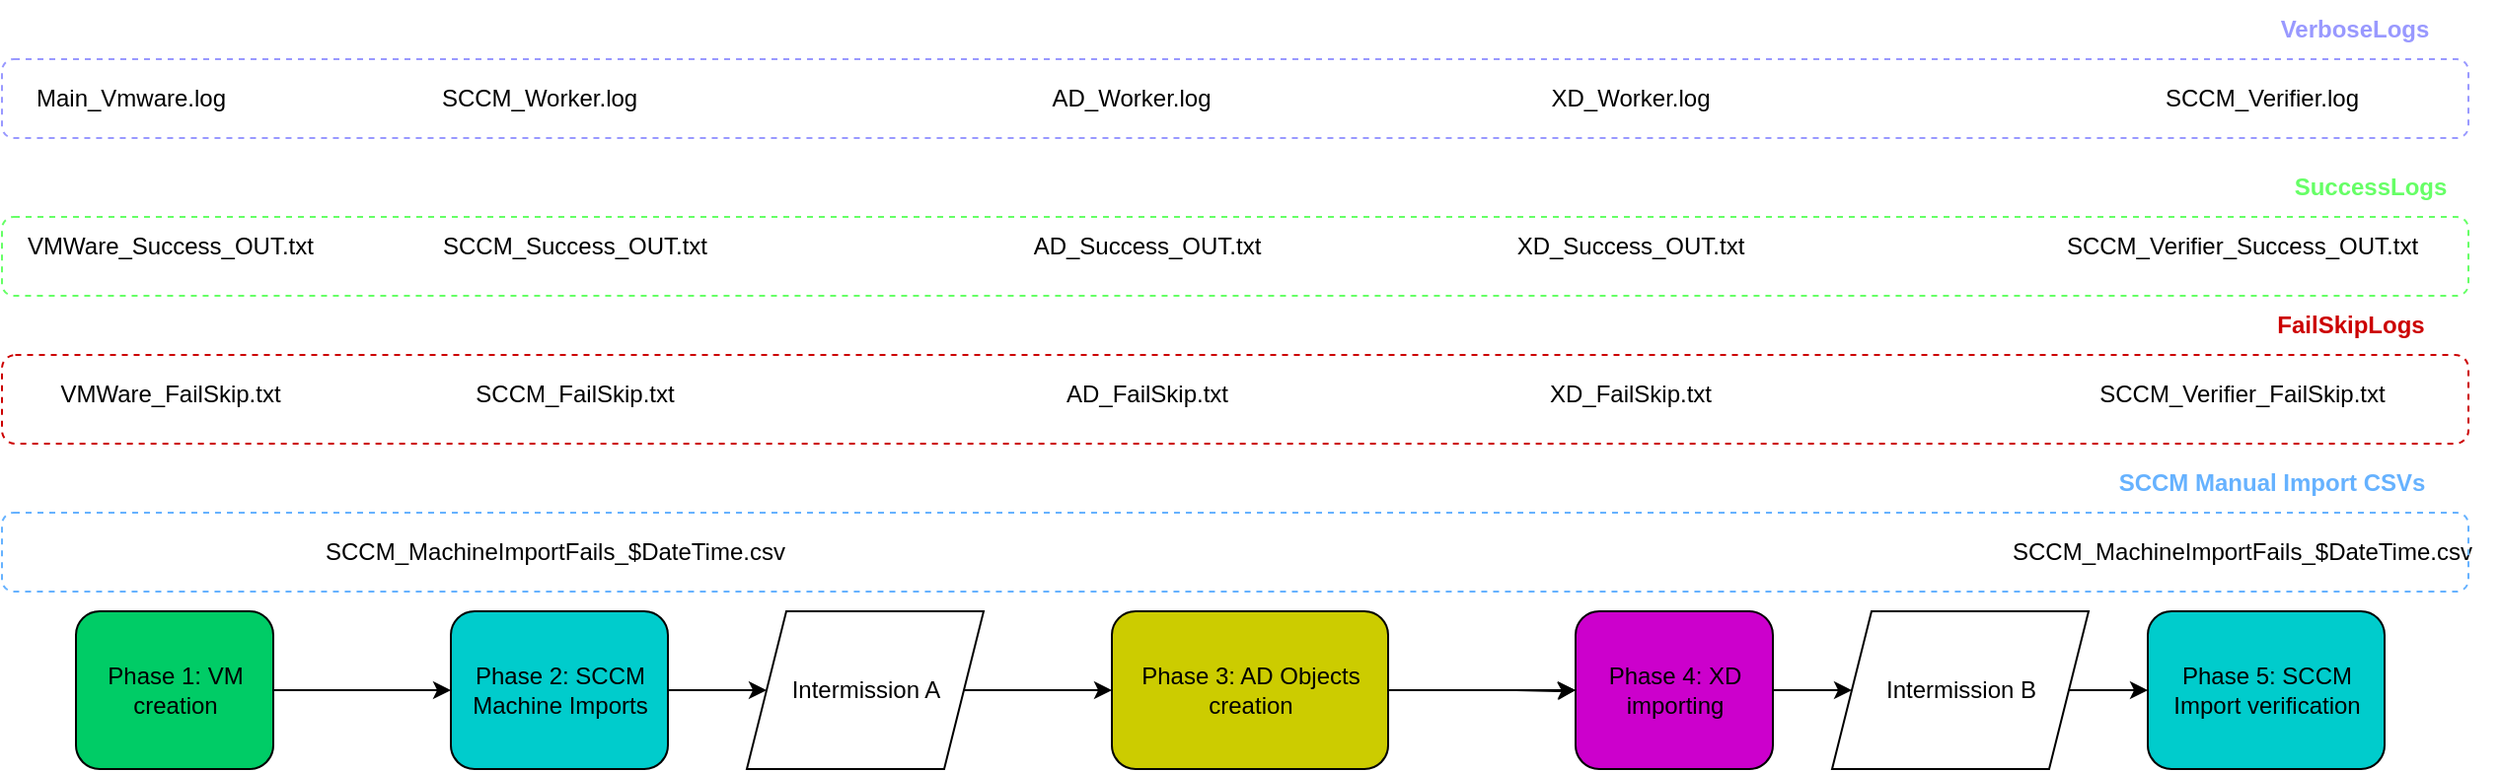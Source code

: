 <mxfile version="20.8.15" type="device"><diagram id="S5I77SHHfnZcV1G1NTu3" name="Page-1"><mxGraphModel dx="1176" dy="911" grid="1" gridSize="10" guides="1" tooltips="1" connect="1" arrows="1" fold="1" page="1" pageScale="1" pageWidth="4681" pageHeight="3300" math="0" shadow="0"><root><mxCell id="0"/><mxCell id="1" parent="0"/><mxCell id="IU2T7oGkd8uHzZoZCBxD-25" value="" style="group" parent="1" vertex="1" connectable="0"><mxGeometry x="87.5" y="350" width="1150" height="80" as="geometry"/></mxCell><mxCell id="IU2T7oGkd8uHzZoZCBxD-1" value="Phase 1: VM creation" style="rounded=1;whiteSpace=wrap;html=1;fillStyle=solid;fillColor=#00CC66;" parent="IU2T7oGkd8uHzZoZCBxD-25" vertex="1"><mxGeometry x="-20" width="100" height="80" as="geometry"/></mxCell><mxCell id="IU2T7oGkd8uHzZoZCBxD-2" value="Phase 2: SCCM Machine Imports" style="rounded=1;whiteSpace=wrap;html=1;fillStyle=solid;fillColor=#00CCCC;" parent="IU2T7oGkd8uHzZoZCBxD-25" vertex="1"><mxGeometry x="170" width="110" height="80" as="geometry"/></mxCell><mxCell id="IU2T7oGkd8uHzZoZCBxD-9" style="edgeStyle=orthogonalEdgeStyle;rounded=0;orthogonalLoop=1;jettySize=auto;html=1;" parent="IU2T7oGkd8uHzZoZCBxD-25" source="IU2T7oGkd8uHzZoZCBxD-1" target="IU2T7oGkd8uHzZoZCBxD-2" edge="1"><mxGeometry relative="1" as="geometry"/></mxCell><mxCell id="IU2T7oGkd8uHzZoZCBxD-3" value="Intermission A" style="shape=parallelogram;perimeter=parallelogramPerimeter;whiteSpace=wrap;html=1;fixedSize=1;fillStyle=solid;" parent="IU2T7oGkd8uHzZoZCBxD-25" vertex="1"><mxGeometry x="320" width="120" height="80" as="geometry"/></mxCell><mxCell id="IU2T7oGkd8uHzZoZCBxD-10" style="edgeStyle=orthogonalEdgeStyle;rounded=0;orthogonalLoop=1;jettySize=auto;html=1;" parent="IU2T7oGkd8uHzZoZCBxD-25" source="IU2T7oGkd8uHzZoZCBxD-2" target="IU2T7oGkd8uHzZoZCBxD-3" edge="1"><mxGeometry relative="1" as="geometry"/></mxCell><mxCell id="IU2T7oGkd8uHzZoZCBxD-4" value="Phase 3: AD Objects creation" style="rounded=1;whiteSpace=wrap;html=1;fillStyle=solid;fillColor=#CCCC00;" parent="IU2T7oGkd8uHzZoZCBxD-25" vertex="1"><mxGeometry x="505" width="140" height="80" as="geometry"/></mxCell><mxCell id="IU2T7oGkd8uHzZoZCBxD-11" style="edgeStyle=orthogonalEdgeStyle;rounded=0;orthogonalLoop=1;jettySize=auto;html=1;" parent="IU2T7oGkd8uHzZoZCBxD-25" source="IU2T7oGkd8uHzZoZCBxD-3" target="IU2T7oGkd8uHzZoZCBxD-4" edge="1"><mxGeometry relative="1" as="geometry"/></mxCell><mxCell id="IU2T7oGkd8uHzZoZCBxD-12" style="edgeStyle=orthogonalEdgeStyle;rounded=0;orthogonalLoop=1;jettySize=auto;html=1;" parent="IU2T7oGkd8uHzZoZCBxD-25" source="IU2T7oGkd8uHzZoZCBxD-4" target="IU2T7oGkd8uHzZoZCBxD-6" edge="1"><mxGeometry relative="1" as="geometry"><mxPoint x="640" y="40" as="targetPoint"/></mxGeometry></mxCell><mxCell id="IU2T7oGkd8uHzZoZCBxD-6" value="Phase 4: XD importing" style="rounded=1;whiteSpace=wrap;html=1;fillStyle=solid;fillColor=#CC00CC;" parent="IU2T7oGkd8uHzZoZCBxD-25" vertex="1"><mxGeometry x="740" width="100" height="80" as="geometry"/></mxCell><mxCell id="IU2T7oGkd8uHzZoZCBxD-13" style="edgeStyle=orthogonalEdgeStyle;rounded=0;orthogonalLoop=1;jettySize=auto;html=1;" parent="IU2T7oGkd8uHzZoZCBxD-25" target="IU2T7oGkd8uHzZoZCBxD-6" edge="1"><mxGeometry relative="1" as="geometry"><mxPoint x="710" y="40" as="sourcePoint"/></mxGeometry></mxCell><mxCell id="IU2T7oGkd8uHzZoZCBxD-7" value="Intermission B" style="shape=parallelogram;perimeter=parallelogramPerimeter;whiteSpace=wrap;html=1;fixedSize=1;" parent="IU2T7oGkd8uHzZoZCBxD-25" vertex="1"><mxGeometry x="870" width="130" height="80" as="geometry"/></mxCell><mxCell id="IU2T7oGkd8uHzZoZCBxD-14" style="edgeStyle=orthogonalEdgeStyle;rounded=0;orthogonalLoop=1;jettySize=auto;html=1;" parent="IU2T7oGkd8uHzZoZCBxD-25" source="IU2T7oGkd8uHzZoZCBxD-6" target="IU2T7oGkd8uHzZoZCBxD-7" edge="1"><mxGeometry relative="1" as="geometry"/></mxCell><mxCell id="IU2T7oGkd8uHzZoZCBxD-8" value="Phase 5: SCCM Import verification" style="rounded=1;whiteSpace=wrap;html=1;fillStyle=solid;fillColor=#00CCCC;" parent="IU2T7oGkd8uHzZoZCBxD-25" vertex="1"><mxGeometry x="1030" width="120" height="80" as="geometry"/></mxCell><mxCell id="IU2T7oGkd8uHzZoZCBxD-15" style="edgeStyle=orthogonalEdgeStyle;rounded=0;orthogonalLoop=1;jettySize=auto;html=1;" parent="IU2T7oGkd8uHzZoZCBxD-25" source="IU2T7oGkd8uHzZoZCBxD-7" target="IU2T7oGkd8uHzZoZCBxD-8" edge="1"><mxGeometry relative="1" as="geometry"/></mxCell><mxCell id="IU2T7oGkd8uHzZoZCBxD-40" value="" style="group" parent="1" vertex="1" connectable="0"><mxGeometry x="30" y="40" width="1250" height="70" as="geometry"/></mxCell><mxCell id="IU2T7oGkd8uHzZoZCBxD-18" value="Main_Vmware.log" style="text;html=1;align=center;verticalAlign=middle;resizable=0;points=[];autosize=1;strokeColor=none;fillColor=none;" parent="IU2T7oGkd8uHzZoZCBxD-40" vertex="1"><mxGeometry x="5.165" y="35" width="120" height="30" as="geometry"/></mxCell><mxCell id="IU2T7oGkd8uHzZoZCBxD-21" value="SCCM_Worker.log" style="text;html=1;align=center;verticalAlign=middle;resizable=0;points=[];autosize=1;strokeColor=none;fillColor=none;" parent="IU2T7oGkd8uHzZoZCBxD-40" vertex="1"><mxGeometry x="211.777" y="35" width="120" height="30" as="geometry"/></mxCell><mxCell id="IU2T7oGkd8uHzZoZCBxD-26" value="AD_Worker.log" style="text;html=1;align=center;verticalAlign=middle;resizable=0;points=[];autosize=1;strokeColor=none;fillColor=none;" parent="IU2T7oGkd8uHzZoZCBxD-40" vertex="1"><mxGeometry x="521.694" y="35" width="100" height="30" as="geometry"/></mxCell><mxCell id="IU2T7oGkd8uHzZoZCBxD-29" value="XD_Worker.log" style="text;html=1;align=center;verticalAlign=middle;resizable=0;points=[];autosize=1;strokeColor=none;fillColor=none;" parent="IU2T7oGkd8uHzZoZCBxD-40" vertex="1"><mxGeometry x="774.793" y="35" width="100" height="30" as="geometry"/></mxCell><mxCell id="IU2T7oGkd8uHzZoZCBxD-32" value="SCCM_Verifier.log" style="text;html=1;align=center;verticalAlign=middle;resizable=0;points=[];autosize=1;strokeColor=none;fillColor=none;" parent="IU2T7oGkd8uHzZoZCBxD-40" vertex="1"><mxGeometry x="1084.711" y="35" width="120" height="30" as="geometry"/></mxCell><mxCell id="IU2T7oGkd8uHzZoZCBxD-37" value="" style="rounded=1;whiteSpace=wrap;html=1;fillStyle=solid;fillColor=none;dashed=1;strokeColor=#9999FF;" parent="IU2T7oGkd8uHzZoZCBxD-40" vertex="1"><mxGeometry y="30" width="1250" height="40" as="geometry"/></mxCell><mxCell id="IU2T7oGkd8uHzZoZCBxD-38" value="&lt;font color=&quot;#9999ff&quot;&gt;&lt;b&gt;VerboseLogs&lt;/b&gt;&lt;/font&gt;" style="text;html=1;align=center;verticalAlign=middle;resizable=0;points=[];autosize=1;strokeColor=none;fillColor=none;" parent="IU2T7oGkd8uHzZoZCBxD-40" vertex="1"><mxGeometry x="1141.529" width="100" height="30" as="geometry"/></mxCell><mxCell id="IU2T7oGkd8uHzZoZCBxD-62" value="" style="group" parent="1" vertex="1" connectable="0"><mxGeometry x="30" y="190" width="1250" height="75" as="geometry"/></mxCell><mxCell id="IU2T7oGkd8uHzZoZCBxD-60" value="&lt;b&gt;&lt;font color=&quot;#cc0000&quot;&gt;FailSkipLogs&lt;/font&gt;&lt;/b&gt;" style="text;html=1;align=center;verticalAlign=middle;resizable=0;points=[];autosize=1;strokeColor=none;fillColor=none;fontColor=#66B2FF;" parent="IU2T7oGkd8uHzZoZCBxD-62" vertex="1"><mxGeometry x="1140" width="100" height="30" as="geometry"/></mxCell><mxCell id="IU2T7oGkd8uHzZoZCBxD-61" value="" style="group" parent="IU2T7oGkd8uHzZoZCBxD-62" vertex="1" connectable="0"><mxGeometry y="30" width="1250" height="45" as="geometry"/></mxCell><mxCell id="IU2T7oGkd8uHzZoZCBxD-20" value="VMWare_FailSkip.txt" style="text;html=1;align=center;verticalAlign=middle;resizable=0;points=[];autosize=1;strokeColor=none;fillColor=none;" parent="IU2T7oGkd8uHzZoZCBxD-61" vertex="1"><mxGeometry x="15" y="5" width="140" height="30" as="geometry"/></mxCell><mxCell id="IU2T7oGkd8uHzZoZCBxD-23" value="SCCM_FailSkip.txt" style="text;html=1;align=center;verticalAlign=middle;resizable=0;points=[];autosize=1;strokeColor=none;fillColor=none;" parent="IU2T7oGkd8uHzZoZCBxD-61" vertex="1"><mxGeometry x="230" y="5" width="120" height="30" as="geometry"/></mxCell><mxCell id="IU2T7oGkd8uHzZoZCBxD-27" value="AD_FailSkip.txt" style="text;html=1;align=center;verticalAlign=middle;resizable=0;points=[];autosize=1;strokeColor=none;fillColor=none;" parent="IU2T7oGkd8uHzZoZCBxD-61" vertex="1"><mxGeometry x="525" y="5" width="110" height="30" as="geometry"/></mxCell><mxCell id="IU2T7oGkd8uHzZoZCBxD-30" value="XD_FailSkip.txt" style="text;html=1;align=center;verticalAlign=middle;resizable=0;points=[];autosize=1;strokeColor=none;fillColor=none;" parent="IU2T7oGkd8uHzZoZCBxD-61" vertex="1"><mxGeometry x="770" y="5" width="110" height="30" as="geometry"/></mxCell><mxCell id="IU2T7oGkd8uHzZoZCBxD-33" value="SCCM_Verifier_FailSkip.txt" style="text;html=1;align=center;verticalAlign=middle;resizable=0;points=[];autosize=1;strokeColor=none;fillColor=none;" parent="IU2T7oGkd8uHzZoZCBxD-61" vertex="1"><mxGeometry x="1050" y="5" width="170" height="30" as="geometry"/></mxCell><mxCell id="IU2T7oGkd8uHzZoZCBxD-55" value="" style="rounded=1;whiteSpace=wrap;html=1;dashed=1;fillStyle=solid;strokeColor=#CC0000;fontColor=#66FF66;fillColor=none;" parent="IU2T7oGkd8uHzZoZCBxD-61" vertex="1"><mxGeometry width="1250" height="45" as="geometry"/></mxCell><mxCell id="IU2T7oGkd8uHzZoZCBxD-63" value="" style="group" parent="1" vertex="1" connectable="0"><mxGeometry x="30" y="120" width="1250" height="70" as="geometry"/></mxCell><mxCell id="IU2T7oGkd8uHzZoZCBxD-41" value="&lt;b&gt;&lt;font color=&quot;#66ff66&quot;&gt;SuccessLogs&lt;/font&gt;&lt;/b&gt;" style="text;html=1;align=center;verticalAlign=middle;resizable=0;points=[];autosize=1;strokeColor=none;fillColor=none;fontColor=#9999FF;" parent="IU2T7oGkd8uHzZoZCBxD-63" vertex="1"><mxGeometry x="1150" width="100" height="30" as="geometry"/></mxCell><mxCell id="IU2T7oGkd8uHzZoZCBxD-42" value="" style="group" parent="IU2T7oGkd8uHzZoZCBxD-63" vertex="1" connectable="0"><mxGeometry y="30" width="1250" height="40" as="geometry"/></mxCell><mxCell id="IU2T7oGkd8uHzZoZCBxD-19" value="VMWare_Success_OUT.txt" style="text;html=1;align=center;verticalAlign=middle;resizable=0;points=[];autosize=1;strokeColor=none;fillColor=none;" parent="IU2T7oGkd8uHzZoZCBxD-42" vertex="1"><mxGeometry width="170" height="30" as="geometry"/></mxCell><mxCell id="IU2T7oGkd8uHzZoZCBxD-22" value="SCCM_Success_OUT.txt" style="text;html=1;align=center;verticalAlign=middle;resizable=0;points=[];autosize=1;strokeColor=none;fillColor=none;" parent="IU2T7oGkd8uHzZoZCBxD-42" vertex="1"><mxGeometry x="210" width="160" height="30" as="geometry"/></mxCell><mxCell id="IU2T7oGkd8uHzZoZCBxD-28" value="AD_Success_OUT.txt" style="text;html=1;align=center;verticalAlign=middle;resizable=0;points=[];autosize=1;strokeColor=none;fillColor=none;" parent="IU2T7oGkd8uHzZoZCBxD-42" vertex="1"><mxGeometry x="510" width="140" height="30" as="geometry"/></mxCell><mxCell id="IU2T7oGkd8uHzZoZCBxD-31" value="XD_Success_OUT.txt" style="text;html=1;align=center;verticalAlign=middle;resizable=0;points=[];autosize=1;strokeColor=none;fillColor=none;" parent="IU2T7oGkd8uHzZoZCBxD-42" vertex="1"><mxGeometry x="755" width="140" height="30" as="geometry"/></mxCell><mxCell id="IU2T7oGkd8uHzZoZCBxD-34" value="SCCM_Verifier_Success_OUT.txt" style="text;html=1;align=center;verticalAlign=middle;resizable=0;points=[];autosize=1;strokeColor=none;fillColor=none;" parent="IU2T7oGkd8uHzZoZCBxD-42" vertex="1"><mxGeometry x="1035" width="200" height="30" as="geometry"/></mxCell><mxCell id="IU2T7oGkd8uHzZoZCBxD-39" value="" style="rounded=1;whiteSpace=wrap;html=1;fillStyle=solid;fillColor=none;dashed=1;strokeColor=#66FF66;" parent="IU2T7oGkd8uHzZoZCBxD-42" vertex="1"><mxGeometry width="1250" height="40" as="geometry"/></mxCell><mxCell id="IU2T7oGkd8uHzZoZCBxD-64" value="" style="group" parent="1" vertex="1" connectable="0"><mxGeometry x="30" y="270" width="1265" height="70" as="geometry"/></mxCell><mxCell id="IU2T7oGkd8uHzZoZCBxD-24" value="SCCM_MachineImportFails_$DateTime.csv" style="text;html=1;align=center;verticalAlign=middle;resizable=0;points=[];autosize=1;strokeColor=none;fillColor=none;" parent="IU2T7oGkd8uHzZoZCBxD-64" vertex="1"><mxGeometry x="150" y="35" width="260" height="30" as="geometry"/></mxCell><mxCell id="IU2T7oGkd8uHzZoZCBxD-36" value="SCCM_MachineImportFails_$DateTime.csv" style="text;html=1;align=center;verticalAlign=middle;resizable=0;points=[];autosize=1;strokeColor=none;fillColor=none;" parent="IU2T7oGkd8uHzZoZCBxD-64" vertex="1"><mxGeometry x="1005" y="35" width="260" height="30" as="geometry"/></mxCell><mxCell id="IU2T7oGkd8uHzZoZCBxD-57" value="" style="rounded=1;whiteSpace=wrap;html=1;dashed=1;fillStyle=solid;strokeColor=#66B2FF;fontColor=#66FF66;fillColor=none;" parent="IU2T7oGkd8uHzZoZCBxD-64" vertex="1"><mxGeometry y="30" width="1250" height="40" as="geometry"/></mxCell><mxCell id="IU2T7oGkd8uHzZoZCBxD-58" value="&lt;font color=&quot;#66b2ff&quot;&gt;&lt;b&gt;SCCM Manual Import CSVs&lt;/b&gt;&lt;/font&gt;" style="text;html=1;align=center;verticalAlign=middle;resizable=0;points=[];autosize=1;strokeColor=none;fillColor=none;fontColor=#66FF66;" parent="IU2T7oGkd8uHzZoZCBxD-64" vertex="1"><mxGeometry x="1060" width="180" height="30" as="geometry"/></mxCell></root></mxGraphModel></diagram></mxfile>